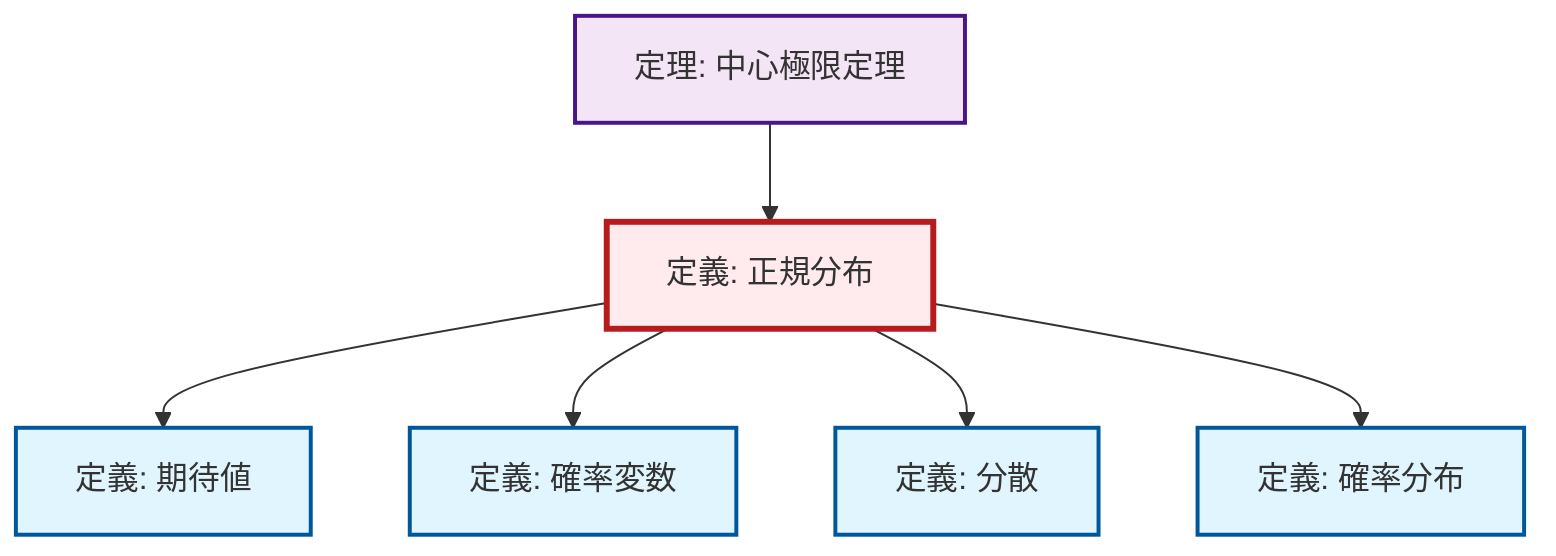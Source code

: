 graph TD
    classDef definition fill:#e1f5fe,stroke:#01579b,stroke-width:2px
    classDef theorem fill:#f3e5f5,stroke:#4a148c,stroke-width:2px
    classDef axiom fill:#fff3e0,stroke:#e65100,stroke-width:2px
    classDef example fill:#e8f5e9,stroke:#1b5e20,stroke-width:2px
    classDef current fill:#ffebee,stroke:#b71c1c,stroke-width:3px
    thm-central-limit["定理: 中心極限定理"]:::theorem
    def-expectation["定義: 期待値"]:::definition
    def-normal-distribution["定義: 正規分布"]:::definition
    def-random-variable["定義: 確率変数"]:::definition
    def-variance["定義: 分散"]:::definition
    def-probability-distribution["定義: 確率分布"]:::definition
    def-normal-distribution --> def-expectation
    def-normal-distribution --> def-random-variable
    thm-central-limit --> def-normal-distribution
    def-normal-distribution --> def-variance
    def-normal-distribution --> def-probability-distribution
    class def-normal-distribution current